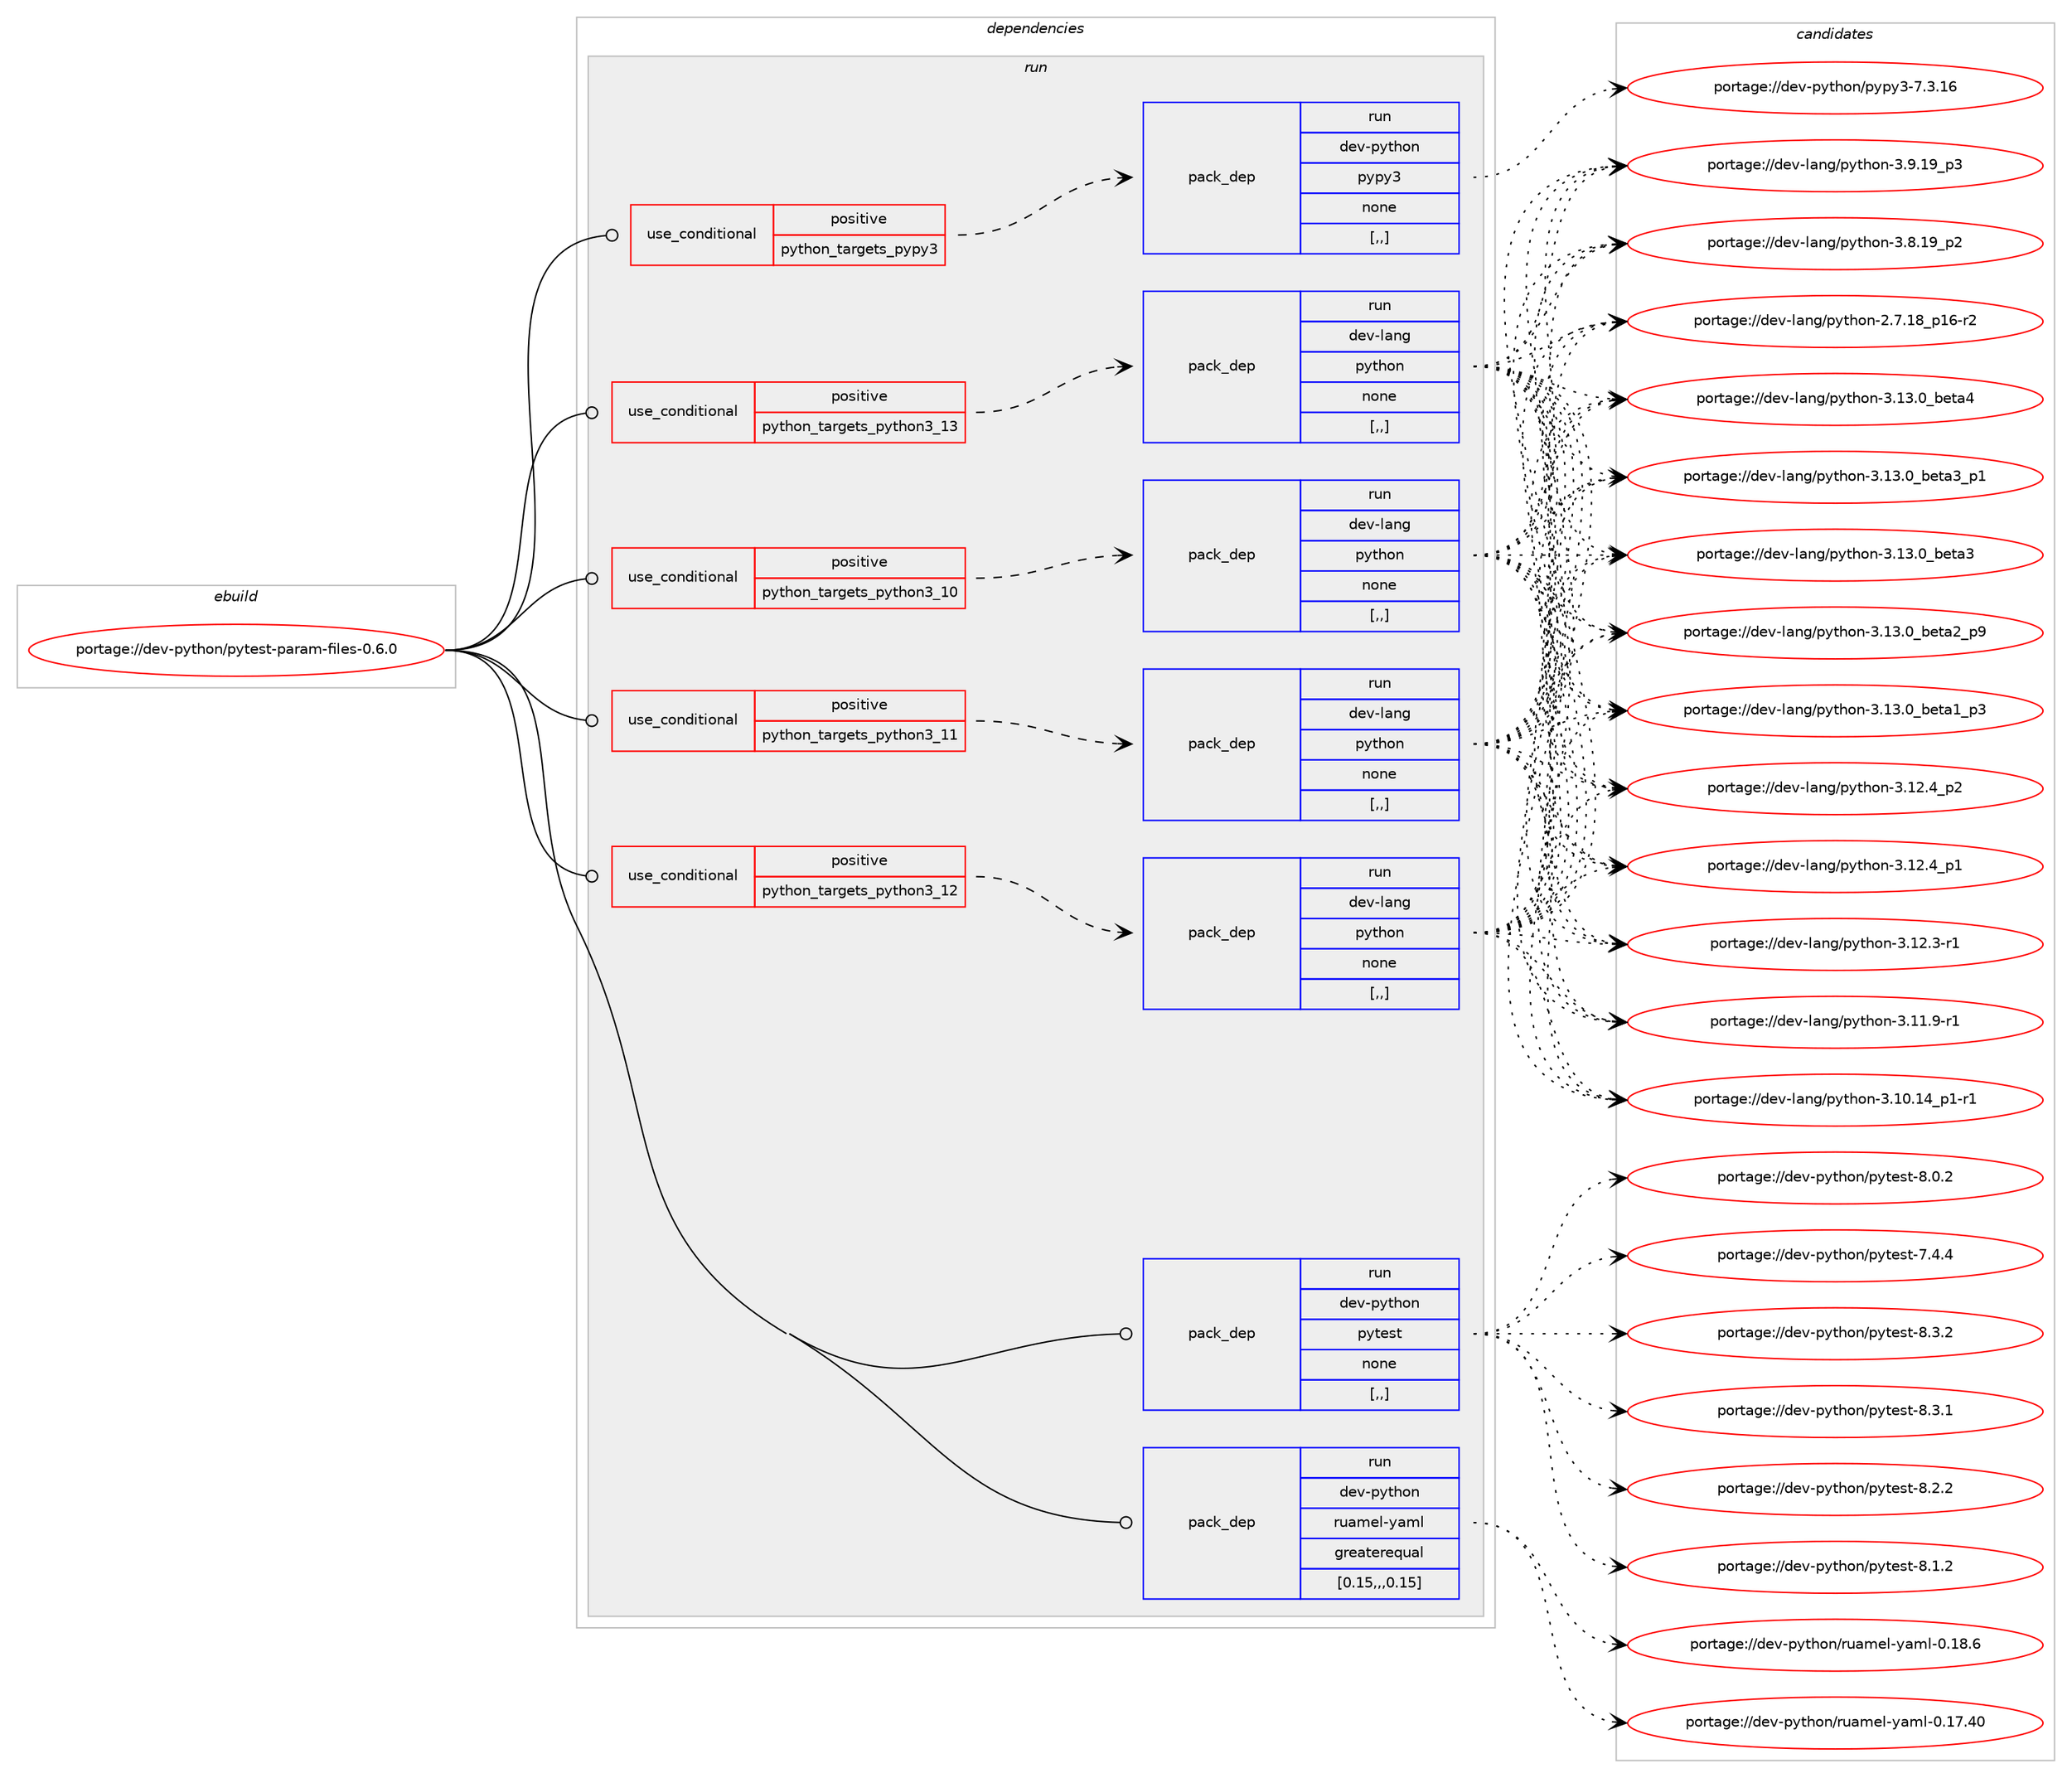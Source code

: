 digraph prolog {

# *************
# Graph options
# *************

newrank=true;
concentrate=true;
compound=true;
graph [rankdir=LR,fontname=Helvetica,fontsize=10,ranksep=1.5];#, ranksep=2.5, nodesep=0.2];
edge  [arrowhead=vee];
node  [fontname=Helvetica,fontsize=10];

# **********
# The ebuild
# **********

subgraph cluster_leftcol {
color=gray;
label=<<i>ebuild</i>>;
id [label="portage://dev-python/pytest-param-files-0.6.0", color=red, width=4, href="../dev-python/pytest-param-files-0.6.0.svg"];
}

# ****************
# The dependencies
# ****************

subgraph cluster_midcol {
color=gray;
label=<<i>dependencies</i>>;
subgraph cluster_compile {
fillcolor="#eeeeee";
style=filled;
label=<<i>compile</i>>;
}
subgraph cluster_compileandrun {
fillcolor="#eeeeee";
style=filled;
label=<<i>compile and run</i>>;
}
subgraph cluster_run {
fillcolor="#eeeeee";
style=filled;
label=<<i>run</i>>;
subgraph cond38057 {
dependency159515 [label=<<TABLE BORDER="0" CELLBORDER="1" CELLSPACING="0" CELLPADDING="4"><TR><TD ROWSPAN="3" CELLPADDING="10">use_conditional</TD></TR><TR><TD>positive</TD></TR><TR><TD>python_targets_pypy3</TD></TR></TABLE>>, shape=none, color=red];
subgraph pack120189 {
dependency159516 [label=<<TABLE BORDER="0" CELLBORDER="1" CELLSPACING="0" CELLPADDING="4" WIDTH="220"><TR><TD ROWSPAN="6" CELLPADDING="30">pack_dep</TD></TR><TR><TD WIDTH="110">run</TD></TR><TR><TD>dev-python</TD></TR><TR><TD>pypy3</TD></TR><TR><TD>none</TD></TR><TR><TD>[,,]</TD></TR></TABLE>>, shape=none, color=blue];
}
dependency159515:e -> dependency159516:w [weight=20,style="dashed",arrowhead="vee"];
}
id:e -> dependency159515:w [weight=20,style="solid",arrowhead="odot"];
subgraph cond38058 {
dependency159517 [label=<<TABLE BORDER="0" CELLBORDER="1" CELLSPACING="0" CELLPADDING="4"><TR><TD ROWSPAN="3" CELLPADDING="10">use_conditional</TD></TR><TR><TD>positive</TD></TR><TR><TD>python_targets_python3_10</TD></TR></TABLE>>, shape=none, color=red];
subgraph pack120190 {
dependency159518 [label=<<TABLE BORDER="0" CELLBORDER="1" CELLSPACING="0" CELLPADDING="4" WIDTH="220"><TR><TD ROWSPAN="6" CELLPADDING="30">pack_dep</TD></TR><TR><TD WIDTH="110">run</TD></TR><TR><TD>dev-lang</TD></TR><TR><TD>python</TD></TR><TR><TD>none</TD></TR><TR><TD>[,,]</TD></TR></TABLE>>, shape=none, color=blue];
}
dependency159517:e -> dependency159518:w [weight=20,style="dashed",arrowhead="vee"];
}
id:e -> dependency159517:w [weight=20,style="solid",arrowhead="odot"];
subgraph cond38059 {
dependency159519 [label=<<TABLE BORDER="0" CELLBORDER="1" CELLSPACING="0" CELLPADDING="4"><TR><TD ROWSPAN="3" CELLPADDING="10">use_conditional</TD></TR><TR><TD>positive</TD></TR><TR><TD>python_targets_python3_11</TD></TR></TABLE>>, shape=none, color=red];
subgraph pack120191 {
dependency159520 [label=<<TABLE BORDER="0" CELLBORDER="1" CELLSPACING="0" CELLPADDING="4" WIDTH="220"><TR><TD ROWSPAN="6" CELLPADDING="30">pack_dep</TD></TR><TR><TD WIDTH="110">run</TD></TR><TR><TD>dev-lang</TD></TR><TR><TD>python</TD></TR><TR><TD>none</TD></TR><TR><TD>[,,]</TD></TR></TABLE>>, shape=none, color=blue];
}
dependency159519:e -> dependency159520:w [weight=20,style="dashed",arrowhead="vee"];
}
id:e -> dependency159519:w [weight=20,style="solid",arrowhead="odot"];
subgraph cond38060 {
dependency159521 [label=<<TABLE BORDER="0" CELLBORDER="1" CELLSPACING="0" CELLPADDING="4"><TR><TD ROWSPAN="3" CELLPADDING="10">use_conditional</TD></TR><TR><TD>positive</TD></TR><TR><TD>python_targets_python3_12</TD></TR></TABLE>>, shape=none, color=red];
subgraph pack120192 {
dependency159522 [label=<<TABLE BORDER="0" CELLBORDER="1" CELLSPACING="0" CELLPADDING="4" WIDTH="220"><TR><TD ROWSPAN="6" CELLPADDING="30">pack_dep</TD></TR><TR><TD WIDTH="110">run</TD></TR><TR><TD>dev-lang</TD></TR><TR><TD>python</TD></TR><TR><TD>none</TD></TR><TR><TD>[,,]</TD></TR></TABLE>>, shape=none, color=blue];
}
dependency159521:e -> dependency159522:w [weight=20,style="dashed",arrowhead="vee"];
}
id:e -> dependency159521:w [weight=20,style="solid",arrowhead="odot"];
subgraph cond38061 {
dependency159523 [label=<<TABLE BORDER="0" CELLBORDER="1" CELLSPACING="0" CELLPADDING="4"><TR><TD ROWSPAN="3" CELLPADDING="10">use_conditional</TD></TR><TR><TD>positive</TD></TR><TR><TD>python_targets_python3_13</TD></TR></TABLE>>, shape=none, color=red];
subgraph pack120193 {
dependency159524 [label=<<TABLE BORDER="0" CELLBORDER="1" CELLSPACING="0" CELLPADDING="4" WIDTH="220"><TR><TD ROWSPAN="6" CELLPADDING="30">pack_dep</TD></TR><TR><TD WIDTH="110">run</TD></TR><TR><TD>dev-lang</TD></TR><TR><TD>python</TD></TR><TR><TD>none</TD></TR><TR><TD>[,,]</TD></TR></TABLE>>, shape=none, color=blue];
}
dependency159523:e -> dependency159524:w [weight=20,style="dashed",arrowhead="vee"];
}
id:e -> dependency159523:w [weight=20,style="solid",arrowhead="odot"];
subgraph pack120194 {
dependency159525 [label=<<TABLE BORDER="0" CELLBORDER="1" CELLSPACING="0" CELLPADDING="4" WIDTH="220"><TR><TD ROWSPAN="6" CELLPADDING="30">pack_dep</TD></TR><TR><TD WIDTH="110">run</TD></TR><TR><TD>dev-python</TD></TR><TR><TD>pytest</TD></TR><TR><TD>none</TD></TR><TR><TD>[,,]</TD></TR></TABLE>>, shape=none, color=blue];
}
id:e -> dependency159525:w [weight=20,style="solid",arrowhead="odot"];
subgraph pack120195 {
dependency159526 [label=<<TABLE BORDER="0" CELLBORDER="1" CELLSPACING="0" CELLPADDING="4" WIDTH="220"><TR><TD ROWSPAN="6" CELLPADDING="30">pack_dep</TD></TR><TR><TD WIDTH="110">run</TD></TR><TR><TD>dev-python</TD></TR><TR><TD>ruamel-yaml</TD></TR><TR><TD>greaterequal</TD></TR><TR><TD>[0.15,,,0.15]</TD></TR></TABLE>>, shape=none, color=blue];
}
id:e -> dependency159526:w [weight=20,style="solid",arrowhead="odot"];
}
}

# **************
# The candidates
# **************

subgraph cluster_choices {
rank=same;
color=gray;
label=<<i>candidates</i>>;

subgraph choice120189 {
color=black;
nodesep=1;
choice10010111845112121116104111110471121211121215145554651464954 [label="portage://dev-python/pypy3-7.3.16", color=red, width=4,href="../dev-python/pypy3-7.3.16.svg"];
dependency159516:e -> choice10010111845112121116104111110471121211121215145554651464954:w [style=dotted,weight="100"];
}
subgraph choice120190 {
color=black;
nodesep=1;
choice1001011184510897110103471121211161041111104551464951464895981011169752 [label="portage://dev-lang/python-3.13.0_beta4", color=red, width=4,href="../dev-lang/python-3.13.0_beta4.svg"];
choice10010111845108971101034711212111610411111045514649514648959810111697519511249 [label="portage://dev-lang/python-3.13.0_beta3_p1", color=red, width=4,href="../dev-lang/python-3.13.0_beta3_p1.svg"];
choice1001011184510897110103471121211161041111104551464951464895981011169751 [label="portage://dev-lang/python-3.13.0_beta3", color=red, width=4,href="../dev-lang/python-3.13.0_beta3.svg"];
choice10010111845108971101034711212111610411111045514649514648959810111697509511257 [label="portage://dev-lang/python-3.13.0_beta2_p9", color=red, width=4,href="../dev-lang/python-3.13.0_beta2_p9.svg"];
choice10010111845108971101034711212111610411111045514649514648959810111697499511251 [label="portage://dev-lang/python-3.13.0_beta1_p3", color=red, width=4,href="../dev-lang/python-3.13.0_beta1_p3.svg"];
choice100101118451089711010347112121116104111110455146495046529511250 [label="portage://dev-lang/python-3.12.4_p2", color=red, width=4,href="../dev-lang/python-3.12.4_p2.svg"];
choice100101118451089711010347112121116104111110455146495046529511249 [label="portage://dev-lang/python-3.12.4_p1", color=red, width=4,href="../dev-lang/python-3.12.4_p1.svg"];
choice100101118451089711010347112121116104111110455146495046514511449 [label="portage://dev-lang/python-3.12.3-r1", color=red, width=4,href="../dev-lang/python-3.12.3-r1.svg"];
choice100101118451089711010347112121116104111110455146494946574511449 [label="portage://dev-lang/python-3.11.9-r1", color=red, width=4,href="../dev-lang/python-3.11.9-r1.svg"];
choice100101118451089711010347112121116104111110455146494846495295112494511449 [label="portage://dev-lang/python-3.10.14_p1-r1", color=red, width=4,href="../dev-lang/python-3.10.14_p1-r1.svg"];
choice100101118451089711010347112121116104111110455146574649579511251 [label="portage://dev-lang/python-3.9.19_p3", color=red, width=4,href="../dev-lang/python-3.9.19_p3.svg"];
choice100101118451089711010347112121116104111110455146564649579511250 [label="portage://dev-lang/python-3.8.19_p2", color=red, width=4,href="../dev-lang/python-3.8.19_p2.svg"];
choice100101118451089711010347112121116104111110455046554649569511249544511450 [label="portage://dev-lang/python-2.7.18_p16-r2", color=red, width=4,href="../dev-lang/python-2.7.18_p16-r2.svg"];
dependency159518:e -> choice1001011184510897110103471121211161041111104551464951464895981011169752:w [style=dotted,weight="100"];
dependency159518:e -> choice10010111845108971101034711212111610411111045514649514648959810111697519511249:w [style=dotted,weight="100"];
dependency159518:e -> choice1001011184510897110103471121211161041111104551464951464895981011169751:w [style=dotted,weight="100"];
dependency159518:e -> choice10010111845108971101034711212111610411111045514649514648959810111697509511257:w [style=dotted,weight="100"];
dependency159518:e -> choice10010111845108971101034711212111610411111045514649514648959810111697499511251:w [style=dotted,weight="100"];
dependency159518:e -> choice100101118451089711010347112121116104111110455146495046529511250:w [style=dotted,weight="100"];
dependency159518:e -> choice100101118451089711010347112121116104111110455146495046529511249:w [style=dotted,weight="100"];
dependency159518:e -> choice100101118451089711010347112121116104111110455146495046514511449:w [style=dotted,weight="100"];
dependency159518:e -> choice100101118451089711010347112121116104111110455146494946574511449:w [style=dotted,weight="100"];
dependency159518:e -> choice100101118451089711010347112121116104111110455146494846495295112494511449:w [style=dotted,weight="100"];
dependency159518:e -> choice100101118451089711010347112121116104111110455146574649579511251:w [style=dotted,weight="100"];
dependency159518:e -> choice100101118451089711010347112121116104111110455146564649579511250:w [style=dotted,weight="100"];
dependency159518:e -> choice100101118451089711010347112121116104111110455046554649569511249544511450:w [style=dotted,weight="100"];
}
subgraph choice120191 {
color=black;
nodesep=1;
choice1001011184510897110103471121211161041111104551464951464895981011169752 [label="portage://dev-lang/python-3.13.0_beta4", color=red, width=4,href="../dev-lang/python-3.13.0_beta4.svg"];
choice10010111845108971101034711212111610411111045514649514648959810111697519511249 [label="portage://dev-lang/python-3.13.0_beta3_p1", color=red, width=4,href="../dev-lang/python-3.13.0_beta3_p1.svg"];
choice1001011184510897110103471121211161041111104551464951464895981011169751 [label="portage://dev-lang/python-3.13.0_beta3", color=red, width=4,href="../dev-lang/python-3.13.0_beta3.svg"];
choice10010111845108971101034711212111610411111045514649514648959810111697509511257 [label="portage://dev-lang/python-3.13.0_beta2_p9", color=red, width=4,href="../dev-lang/python-3.13.0_beta2_p9.svg"];
choice10010111845108971101034711212111610411111045514649514648959810111697499511251 [label="portage://dev-lang/python-3.13.0_beta1_p3", color=red, width=4,href="../dev-lang/python-3.13.0_beta1_p3.svg"];
choice100101118451089711010347112121116104111110455146495046529511250 [label="portage://dev-lang/python-3.12.4_p2", color=red, width=4,href="../dev-lang/python-3.12.4_p2.svg"];
choice100101118451089711010347112121116104111110455146495046529511249 [label="portage://dev-lang/python-3.12.4_p1", color=red, width=4,href="../dev-lang/python-3.12.4_p1.svg"];
choice100101118451089711010347112121116104111110455146495046514511449 [label="portage://dev-lang/python-3.12.3-r1", color=red, width=4,href="../dev-lang/python-3.12.3-r1.svg"];
choice100101118451089711010347112121116104111110455146494946574511449 [label="portage://dev-lang/python-3.11.9-r1", color=red, width=4,href="../dev-lang/python-3.11.9-r1.svg"];
choice100101118451089711010347112121116104111110455146494846495295112494511449 [label="portage://dev-lang/python-3.10.14_p1-r1", color=red, width=4,href="../dev-lang/python-3.10.14_p1-r1.svg"];
choice100101118451089711010347112121116104111110455146574649579511251 [label="portage://dev-lang/python-3.9.19_p3", color=red, width=4,href="../dev-lang/python-3.9.19_p3.svg"];
choice100101118451089711010347112121116104111110455146564649579511250 [label="portage://dev-lang/python-3.8.19_p2", color=red, width=4,href="../dev-lang/python-3.8.19_p2.svg"];
choice100101118451089711010347112121116104111110455046554649569511249544511450 [label="portage://dev-lang/python-2.7.18_p16-r2", color=red, width=4,href="../dev-lang/python-2.7.18_p16-r2.svg"];
dependency159520:e -> choice1001011184510897110103471121211161041111104551464951464895981011169752:w [style=dotted,weight="100"];
dependency159520:e -> choice10010111845108971101034711212111610411111045514649514648959810111697519511249:w [style=dotted,weight="100"];
dependency159520:e -> choice1001011184510897110103471121211161041111104551464951464895981011169751:w [style=dotted,weight="100"];
dependency159520:e -> choice10010111845108971101034711212111610411111045514649514648959810111697509511257:w [style=dotted,weight="100"];
dependency159520:e -> choice10010111845108971101034711212111610411111045514649514648959810111697499511251:w [style=dotted,weight="100"];
dependency159520:e -> choice100101118451089711010347112121116104111110455146495046529511250:w [style=dotted,weight="100"];
dependency159520:e -> choice100101118451089711010347112121116104111110455146495046529511249:w [style=dotted,weight="100"];
dependency159520:e -> choice100101118451089711010347112121116104111110455146495046514511449:w [style=dotted,weight="100"];
dependency159520:e -> choice100101118451089711010347112121116104111110455146494946574511449:w [style=dotted,weight="100"];
dependency159520:e -> choice100101118451089711010347112121116104111110455146494846495295112494511449:w [style=dotted,weight="100"];
dependency159520:e -> choice100101118451089711010347112121116104111110455146574649579511251:w [style=dotted,weight="100"];
dependency159520:e -> choice100101118451089711010347112121116104111110455146564649579511250:w [style=dotted,weight="100"];
dependency159520:e -> choice100101118451089711010347112121116104111110455046554649569511249544511450:w [style=dotted,weight="100"];
}
subgraph choice120192 {
color=black;
nodesep=1;
choice1001011184510897110103471121211161041111104551464951464895981011169752 [label="portage://dev-lang/python-3.13.0_beta4", color=red, width=4,href="../dev-lang/python-3.13.0_beta4.svg"];
choice10010111845108971101034711212111610411111045514649514648959810111697519511249 [label="portage://dev-lang/python-3.13.0_beta3_p1", color=red, width=4,href="../dev-lang/python-3.13.0_beta3_p1.svg"];
choice1001011184510897110103471121211161041111104551464951464895981011169751 [label="portage://dev-lang/python-3.13.0_beta3", color=red, width=4,href="../dev-lang/python-3.13.0_beta3.svg"];
choice10010111845108971101034711212111610411111045514649514648959810111697509511257 [label="portage://dev-lang/python-3.13.0_beta2_p9", color=red, width=4,href="../dev-lang/python-3.13.0_beta2_p9.svg"];
choice10010111845108971101034711212111610411111045514649514648959810111697499511251 [label="portage://dev-lang/python-3.13.0_beta1_p3", color=red, width=4,href="../dev-lang/python-3.13.0_beta1_p3.svg"];
choice100101118451089711010347112121116104111110455146495046529511250 [label="portage://dev-lang/python-3.12.4_p2", color=red, width=4,href="../dev-lang/python-3.12.4_p2.svg"];
choice100101118451089711010347112121116104111110455146495046529511249 [label="portage://dev-lang/python-3.12.4_p1", color=red, width=4,href="../dev-lang/python-3.12.4_p1.svg"];
choice100101118451089711010347112121116104111110455146495046514511449 [label="portage://dev-lang/python-3.12.3-r1", color=red, width=4,href="../dev-lang/python-3.12.3-r1.svg"];
choice100101118451089711010347112121116104111110455146494946574511449 [label="portage://dev-lang/python-3.11.9-r1", color=red, width=4,href="../dev-lang/python-3.11.9-r1.svg"];
choice100101118451089711010347112121116104111110455146494846495295112494511449 [label="portage://dev-lang/python-3.10.14_p1-r1", color=red, width=4,href="../dev-lang/python-3.10.14_p1-r1.svg"];
choice100101118451089711010347112121116104111110455146574649579511251 [label="portage://dev-lang/python-3.9.19_p3", color=red, width=4,href="../dev-lang/python-3.9.19_p3.svg"];
choice100101118451089711010347112121116104111110455146564649579511250 [label="portage://dev-lang/python-3.8.19_p2", color=red, width=4,href="../dev-lang/python-3.8.19_p2.svg"];
choice100101118451089711010347112121116104111110455046554649569511249544511450 [label="portage://dev-lang/python-2.7.18_p16-r2", color=red, width=4,href="../dev-lang/python-2.7.18_p16-r2.svg"];
dependency159522:e -> choice1001011184510897110103471121211161041111104551464951464895981011169752:w [style=dotted,weight="100"];
dependency159522:e -> choice10010111845108971101034711212111610411111045514649514648959810111697519511249:w [style=dotted,weight="100"];
dependency159522:e -> choice1001011184510897110103471121211161041111104551464951464895981011169751:w [style=dotted,weight="100"];
dependency159522:e -> choice10010111845108971101034711212111610411111045514649514648959810111697509511257:w [style=dotted,weight="100"];
dependency159522:e -> choice10010111845108971101034711212111610411111045514649514648959810111697499511251:w [style=dotted,weight="100"];
dependency159522:e -> choice100101118451089711010347112121116104111110455146495046529511250:w [style=dotted,weight="100"];
dependency159522:e -> choice100101118451089711010347112121116104111110455146495046529511249:w [style=dotted,weight="100"];
dependency159522:e -> choice100101118451089711010347112121116104111110455146495046514511449:w [style=dotted,weight="100"];
dependency159522:e -> choice100101118451089711010347112121116104111110455146494946574511449:w [style=dotted,weight="100"];
dependency159522:e -> choice100101118451089711010347112121116104111110455146494846495295112494511449:w [style=dotted,weight="100"];
dependency159522:e -> choice100101118451089711010347112121116104111110455146574649579511251:w [style=dotted,weight="100"];
dependency159522:e -> choice100101118451089711010347112121116104111110455146564649579511250:w [style=dotted,weight="100"];
dependency159522:e -> choice100101118451089711010347112121116104111110455046554649569511249544511450:w [style=dotted,weight="100"];
}
subgraph choice120193 {
color=black;
nodesep=1;
choice1001011184510897110103471121211161041111104551464951464895981011169752 [label="portage://dev-lang/python-3.13.0_beta4", color=red, width=4,href="../dev-lang/python-3.13.0_beta4.svg"];
choice10010111845108971101034711212111610411111045514649514648959810111697519511249 [label="portage://dev-lang/python-3.13.0_beta3_p1", color=red, width=4,href="../dev-lang/python-3.13.0_beta3_p1.svg"];
choice1001011184510897110103471121211161041111104551464951464895981011169751 [label="portage://dev-lang/python-3.13.0_beta3", color=red, width=4,href="../dev-lang/python-3.13.0_beta3.svg"];
choice10010111845108971101034711212111610411111045514649514648959810111697509511257 [label="portage://dev-lang/python-3.13.0_beta2_p9", color=red, width=4,href="../dev-lang/python-3.13.0_beta2_p9.svg"];
choice10010111845108971101034711212111610411111045514649514648959810111697499511251 [label="portage://dev-lang/python-3.13.0_beta1_p3", color=red, width=4,href="../dev-lang/python-3.13.0_beta1_p3.svg"];
choice100101118451089711010347112121116104111110455146495046529511250 [label="portage://dev-lang/python-3.12.4_p2", color=red, width=4,href="../dev-lang/python-3.12.4_p2.svg"];
choice100101118451089711010347112121116104111110455146495046529511249 [label="portage://dev-lang/python-3.12.4_p1", color=red, width=4,href="../dev-lang/python-3.12.4_p1.svg"];
choice100101118451089711010347112121116104111110455146495046514511449 [label="portage://dev-lang/python-3.12.3-r1", color=red, width=4,href="../dev-lang/python-3.12.3-r1.svg"];
choice100101118451089711010347112121116104111110455146494946574511449 [label="portage://dev-lang/python-3.11.9-r1", color=red, width=4,href="../dev-lang/python-3.11.9-r1.svg"];
choice100101118451089711010347112121116104111110455146494846495295112494511449 [label="portage://dev-lang/python-3.10.14_p1-r1", color=red, width=4,href="../dev-lang/python-3.10.14_p1-r1.svg"];
choice100101118451089711010347112121116104111110455146574649579511251 [label="portage://dev-lang/python-3.9.19_p3", color=red, width=4,href="../dev-lang/python-3.9.19_p3.svg"];
choice100101118451089711010347112121116104111110455146564649579511250 [label="portage://dev-lang/python-3.8.19_p2", color=red, width=4,href="../dev-lang/python-3.8.19_p2.svg"];
choice100101118451089711010347112121116104111110455046554649569511249544511450 [label="portage://dev-lang/python-2.7.18_p16-r2", color=red, width=4,href="../dev-lang/python-2.7.18_p16-r2.svg"];
dependency159524:e -> choice1001011184510897110103471121211161041111104551464951464895981011169752:w [style=dotted,weight="100"];
dependency159524:e -> choice10010111845108971101034711212111610411111045514649514648959810111697519511249:w [style=dotted,weight="100"];
dependency159524:e -> choice1001011184510897110103471121211161041111104551464951464895981011169751:w [style=dotted,weight="100"];
dependency159524:e -> choice10010111845108971101034711212111610411111045514649514648959810111697509511257:w [style=dotted,weight="100"];
dependency159524:e -> choice10010111845108971101034711212111610411111045514649514648959810111697499511251:w [style=dotted,weight="100"];
dependency159524:e -> choice100101118451089711010347112121116104111110455146495046529511250:w [style=dotted,weight="100"];
dependency159524:e -> choice100101118451089711010347112121116104111110455146495046529511249:w [style=dotted,weight="100"];
dependency159524:e -> choice100101118451089711010347112121116104111110455146495046514511449:w [style=dotted,weight="100"];
dependency159524:e -> choice100101118451089711010347112121116104111110455146494946574511449:w [style=dotted,weight="100"];
dependency159524:e -> choice100101118451089711010347112121116104111110455146494846495295112494511449:w [style=dotted,weight="100"];
dependency159524:e -> choice100101118451089711010347112121116104111110455146574649579511251:w [style=dotted,weight="100"];
dependency159524:e -> choice100101118451089711010347112121116104111110455146564649579511250:w [style=dotted,weight="100"];
dependency159524:e -> choice100101118451089711010347112121116104111110455046554649569511249544511450:w [style=dotted,weight="100"];
}
subgraph choice120194 {
color=black;
nodesep=1;
choice1001011184511212111610411111047112121116101115116455646514650 [label="portage://dev-python/pytest-8.3.2", color=red, width=4,href="../dev-python/pytest-8.3.2.svg"];
choice1001011184511212111610411111047112121116101115116455646514649 [label="portage://dev-python/pytest-8.3.1", color=red, width=4,href="../dev-python/pytest-8.3.1.svg"];
choice1001011184511212111610411111047112121116101115116455646504650 [label="portage://dev-python/pytest-8.2.2", color=red, width=4,href="../dev-python/pytest-8.2.2.svg"];
choice1001011184511212111610411111047112121116101115116455646494650 [label="portage://dev-python/pytest-8.1.2", color=red, width=4,href="../dev-python/pytest-8.1.2.svg"];
choice1001011184511212111610411111047112121116101115116455646484650 [label="portage://dev-python/pytest-8.0.2", color=red, width=4,href="../dev-python/pytest-8.0.2.svg"];
choice1001011184511212111610411111047112121116101115116455546524652 [label="portage://dev-python/pytest-7.4.4", color=red, width=4,href="../dev-python/pytest-7.4.4.svg"];
dependency159525:e -> choice1001011184511212111610411111047112121116101115116455646514650:w [style=dotted,weight="100"];
dependency159525:e -> choice1001011184511212111610411111047112121116101115116455646514649:w [style=dotted,weight="100"];
dependency159525:e -> choice1001011184511212111610411111047112121116101115116455646504650:w [style=dotted,weight="100"];
dependency159525:e -> choice1001011184511212111610411111047112121116101115116455646494650:w [style=dotted,weight="100"];
dependency159525:e -> choice1001011184511212111610411111047112121116101115116455646484650:w [style=dotted,weight="100"];
dependency159525:e -> choice1001011184511212111610411111047112121116101115116455546524652:w [style=dotted,weight="100"];
}
subgraph choice120195 {
color=black;
nodesep=1;
choice100101118451121211161041111104711411797109101108451219710910845484649564654 [label="portage://dev-python/ruamel-yaml-0.18.6", color=red, width=4,href="../dev-python/ruamel-yaml-0.18.6.svg"];
choice10010111845112121116104111110471141179710910110845121971091084548464955465248 [label="portage://dev-python/ruamel-yaml-0.17.40", color=red, width=4,href="../dev-python/ruamel-yaml-0.17.40.svg"];
dependency159526:e -> choice100101118451121211161041111104711411797109101108451219710910845484649564654:w [style=dotted,weight="100"];
dependency159526:e -> choice10010111845112121116104111110471141179710910110845121971091084548464955465248:w [style=dotted,weight="100"];
}
}

}
